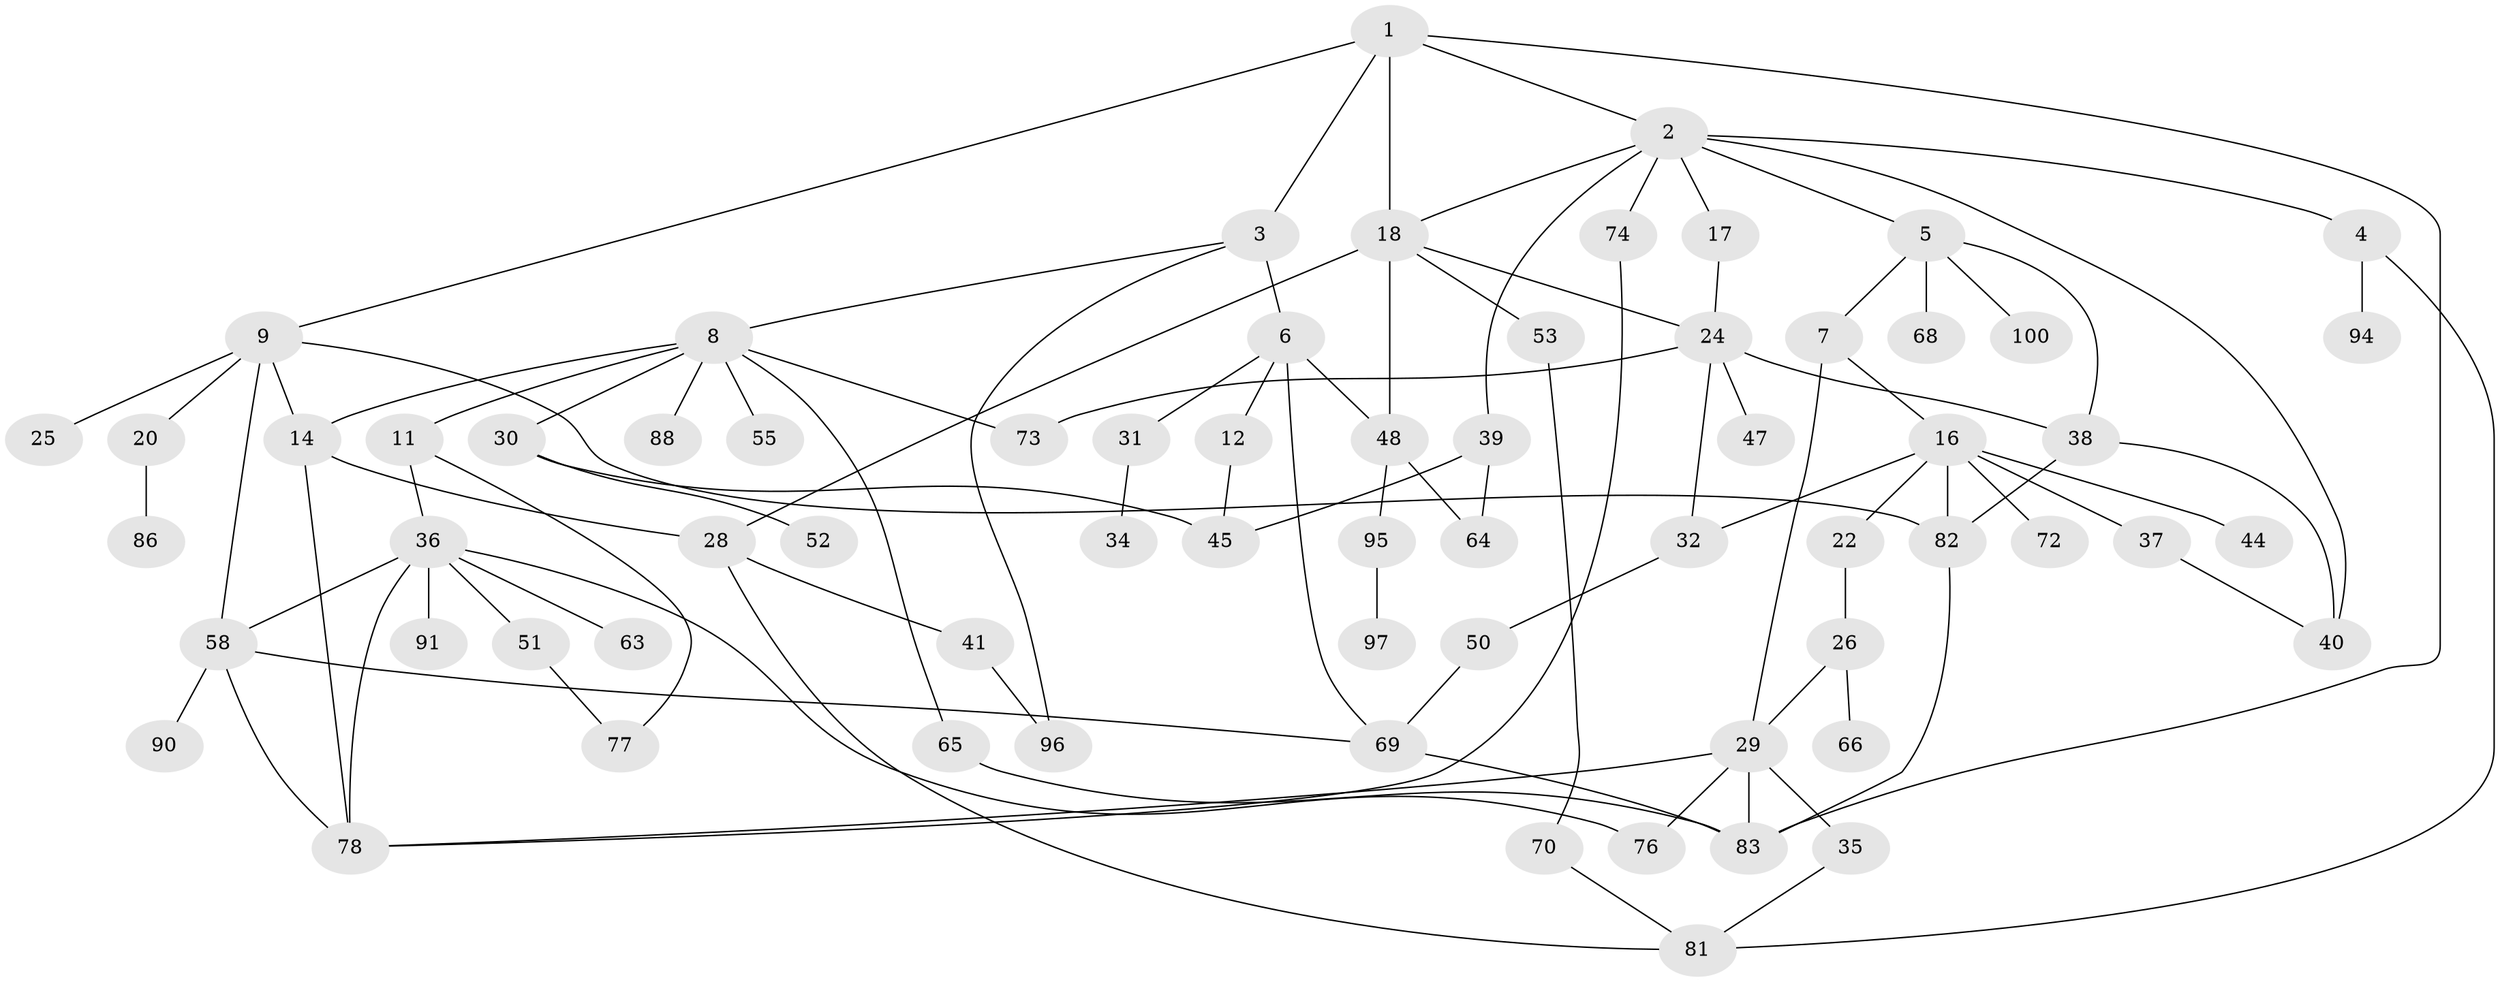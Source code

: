 // Generated by graph-tools (version 1.1) at 2025/51/02/27/25 19:51:37]
// undirected, 68 vertices, 100 edges
graph export_dot {
graph [start="1"]
  node [color=gray90,style=filled];
  1 [super="+87"];
  2 [super="+21"];
  3;
  4 [super="+27"];
  5 [super="+19"];
  6 [super="+13"];
  7 [super="+15"];
  8 [super="+62"];
  9 [super="+10"];
  11;
  12 [super="+75"];
  14 [super="+33"];
  16 [super="+23"];
  17 [super="+57"];
  18 [super="+61"];
  20 [super="+79"];
  22;
  24 [super="+54"];
  25;
  26 [super="+59"];
  28;
  29 [super="+49"];
  30;
  31;
  32;
  34 [super="+42"];
  35;
  36 [super="+46"];
  37;
  38 [super="+43"];
  39;
  40;
  41;
  44;
  45 [super="+56"];
  47;
  48 [super="+60"];
  50 [super="+71"];
  51;
  52 [super="+89"];
  53;
  55;
  58 [super="+85"];
  63;
  64 [super="+67"];
  65 [super="+80"];
  66;
  68;
  69 [super="+84"];
  70;
  72;
  73;
  74 [super="+99"];
  76;
  77;
  78 [super="+92"];
  81 [super="+93"];
  82;
  83;
  86;
  88;
  90;
  91;
  94;
  95;
  96 [super="+98"];
  97;
  100;
  1 -- 2;
  1 -- 3;
  1 -- 9;
  1 -- 18;
  1 -- 83;
  2 -- 4;
  2 -- 5;
  2 -- 17;
  2 -- 39;
  2 -- 18;
  2 -- 40;
  2 -- 74;
  3 -- 6;
  3 -- 8;
  3 -- 96;
  4 -- 81;
  4 -- 94;
  5 -- 7;
  5 -- 38;
  5 -- 100;
  5 -- 68;
  6 -- 12;
  6 -- 31;
  6 -- 69;
  6 -- 48 [weight=2];
  7 -- 16;
  7 -- 29;
  8 -- 11;
  8 -- 30;
  8 -- 55;
  8 -- 88;
  8 -- 73;
  8 -- 65;
  8 -- 14;
  9 -- 14;
  9 -- 58;
  9 -- 82;
  9 -- 20;
  9 -- 25;
  11 -- 36;
  11 -- 77;
  12 -- 45 [weight=2];
  14 -- 78;
  14 -- 28;
  16 -- 22;
  16 -- 32;
  16 -- 37;
  16 -- 44;
  16 -- 82;
  16 -- 72;
  17 -- 24;
  18 -- 28;
  18 -- 48;
  18 -- 53;
  18 -- 24;
  20 -- 86;
  22 -- 26;
  24 -- 47;
  24 -- 73;
  24 -- 32;
  24 -- 38;
  26 -- 29;
  26 -- 66;
  28 -- 41;
  28 -- 81;
  29 -- 35;
  29 -- 83;
  29 -- 76;
  29 -- 78;
  30 -- 52;
  30 -- 45;
  31 -- 34;
  32 -- 50;
  35 -- 81;
  36 -- 51;
  36 -- 91;
  36 -- 58;
  36 -- 76;
  36 -- 78;
  36 -- 63;
  37 -- 40;
  38 -- 40;
  38 -- 82;
  39 -- 45;
  39 -- 64;
  41 -- 96;
  48 -- 64;
  48 -- 95;
  50 -- 69;
  51 -- 77;
  53 -- 70;
  58 -- 78;
  58 -- 90;
  58 -- 69;
  65 -- 83;
  69 -- 83;
  70 -- 81;
  74 -- 78;
  82 -- 83;
  95 -- 97;
}
